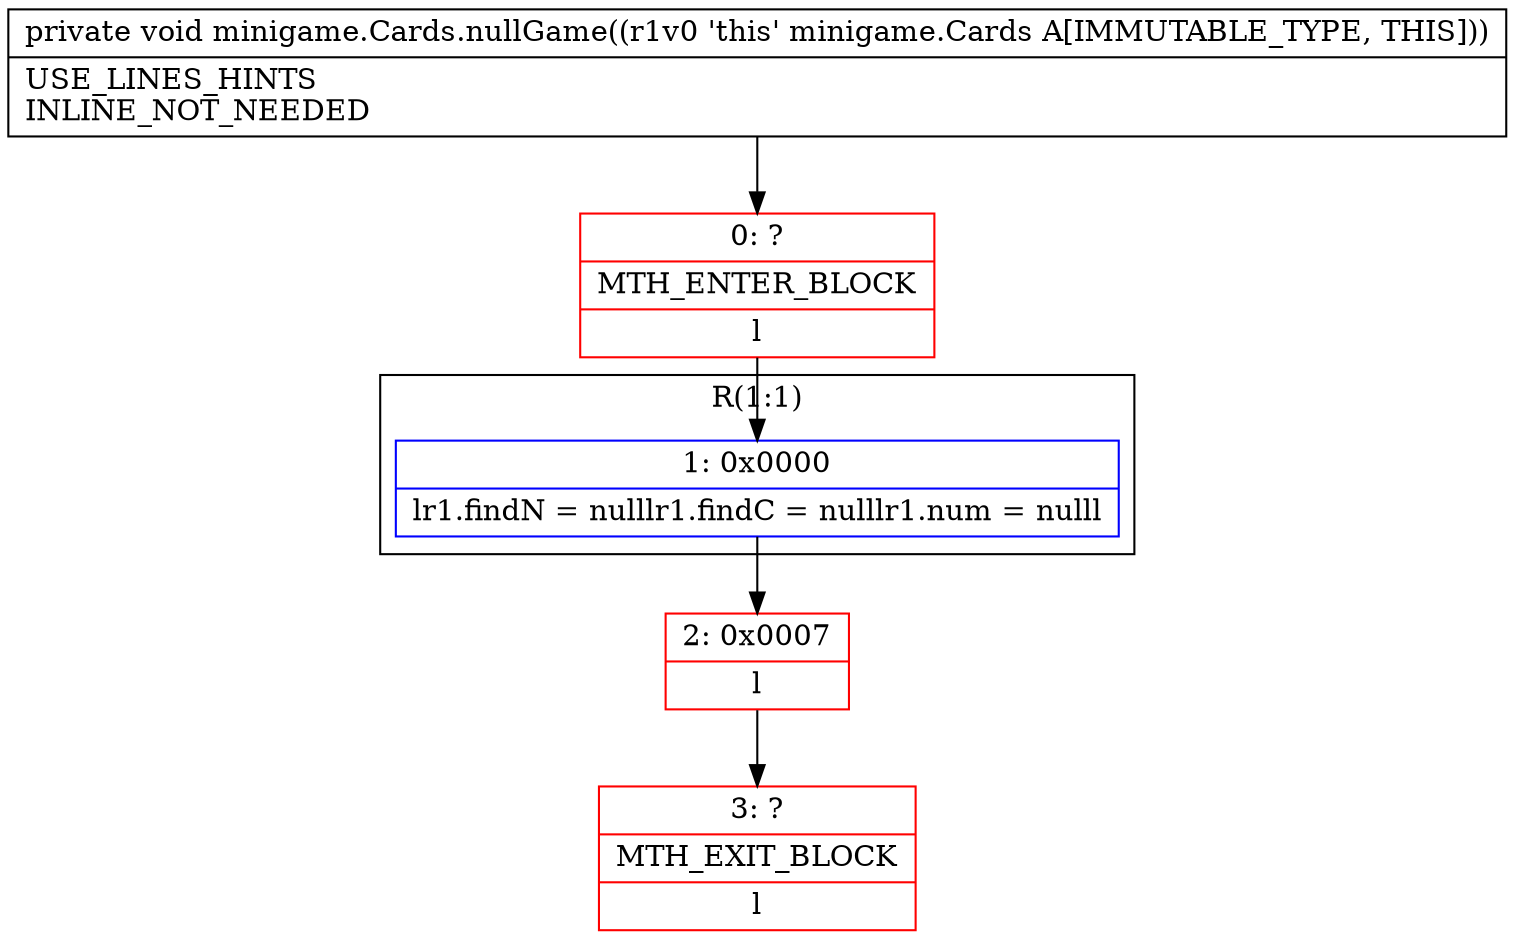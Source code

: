 digraph "CFG forminigame.Cards.nullGame()V" {
subgraph cluster_Region_156422592 {
label = "R(1:1)";
node [shape=record,color=blue];
Node_1 [shape=record,label="{1\:\ 0x0000|lr1.findN = nulllr1.findC = nulllr1.num = nulll}"];
}
Node_0 [shape=record,color=red,label="{0\:\ ?|MTH_ENTER_BLOCK\l|l}"];
Node_2 [shape=record,color=red,label="{2\:\ 0x0007|l}"];
Node_3 [shape=record,color=red,label="{3\:\ ?|MTH_EXIT_BLOCK\l|l}"];
MethodNode[shape=record,label="{private void minigame.Cards.nullGame((r1v0 'this' minigame.Cards A[IMMUTABLE_TYPE, THIS]))  | USE_LINES_HINTS\lINLINE_NOT_NEEDED\l}"];
MethodNode -> Node_0;
Node_1 -> Node_2;
Node_0 -> Node_1;
Node_2 -> Node_3;
}

